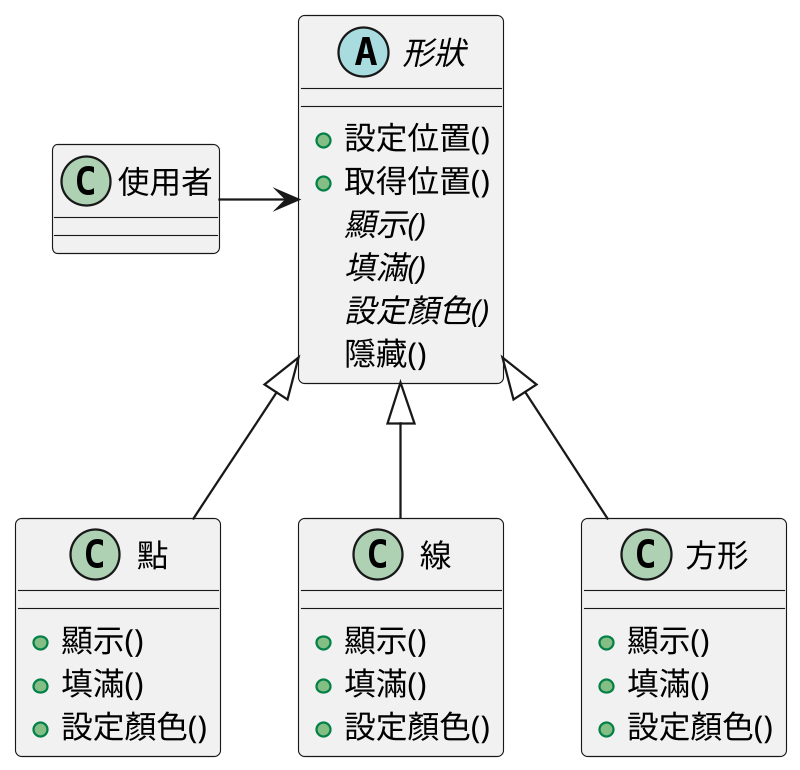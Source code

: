 @startuml

scale 800*800

skinparam defaultFontName "Noto Sans Mono CJK TC Regular"


abstract class 形狀 {
    + 設定位置()
    + 取得位置()
    {abstract} 顯示()
    {abstract} 填滿()
    {abstract} 設定顏色()
    隱藏()        
}

class 點 {
    + 顯示()
    + 填滿()
    + 設定顏色()
}

class 線 {
    + 顯示()
    + 填滿()
    + 設定顏色()
}

class 方形 {
    + 顯示()
    + 填滿()
    + 設定顏色()
}

形狀 <|-- 點
形狀 <|-- 線
形狀 <|-- 方形
使用者 -right-> 形狀

@enduml